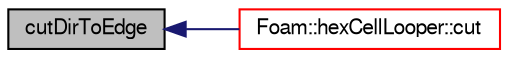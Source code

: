 digraph "cutDirToEdge"
{
  bgcolor="transparent";
  edge [fontname="FreeSans",fontsize="10",labelfontname="FreeSans",labelfontsize="10"];
  node [fontname="FreeSans",fontsize="10",shape=record];
  rankdir="LR";
  Node1 [label="cutDirToEdge",height=0.2,width=0.4,color="black", fillcolor="grey75", style="filled" fontcolor="black"];
  Node1 -> Node2 [dir="back",color="midnightblue",fontsize="10",style="solid",fontname="FreeSans"];
  Node2 [label="Foam::hexCellLooper::cut",height=0.2,width=0.4,color="red",URL="$a00978.html#a57a0014495f8049ba5a41bc5fba01230",tooltip="Create cut along circumference of cellI. Gets current mesh cuts. "];
}
